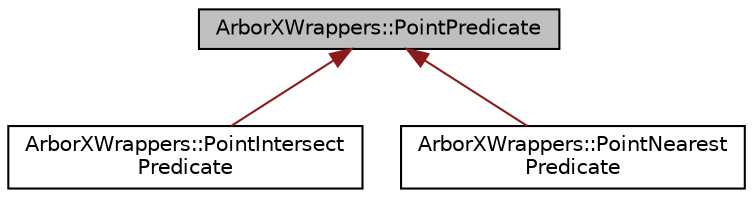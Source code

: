 digraph "ArborXWrappers::PointPredicate"
{
 // LATEX_PDF_SIZE
  edge [fontname="Helvetica",fontsize="10",labelfontname="Helvetica",labelfontsize="10"];
  node [fontname="Helvetica",fontsize="10",shape=record];
  Node1 [label="ArborXWrappers::PointPredicate",height=0.2,width=0.4,color="black", fillcolor="grey75", style="filled", fontcolor="black",tooltip=" "];
  Node1 -> Node2 [dir="back",color="firebrick4",fontsize="10",style="solid",fontname="Helvetica"];
  Node2 [label="ArborXWrappers::PointIntersect\lPredicate",height=0.2,width=0.4,color="black", fillcolor="white", style="filled",URL="$classArborXWrappers_1_1PointIntersectPredicate.html",tooltip=" "];
  Node1 -> Node3 [dir="back",color="firebrick4",fontsize="10",style="solid",fontname="Helvetica"];
  Node3 [label="ArborXWrappers::PointNearest\lPredicate",height=0.2,width=0.4,color="black", fillcolor="white", style="filled",URL="$classArborXWrappers_1_1PointNearestPredicate.html",tooltip=" "];
}
